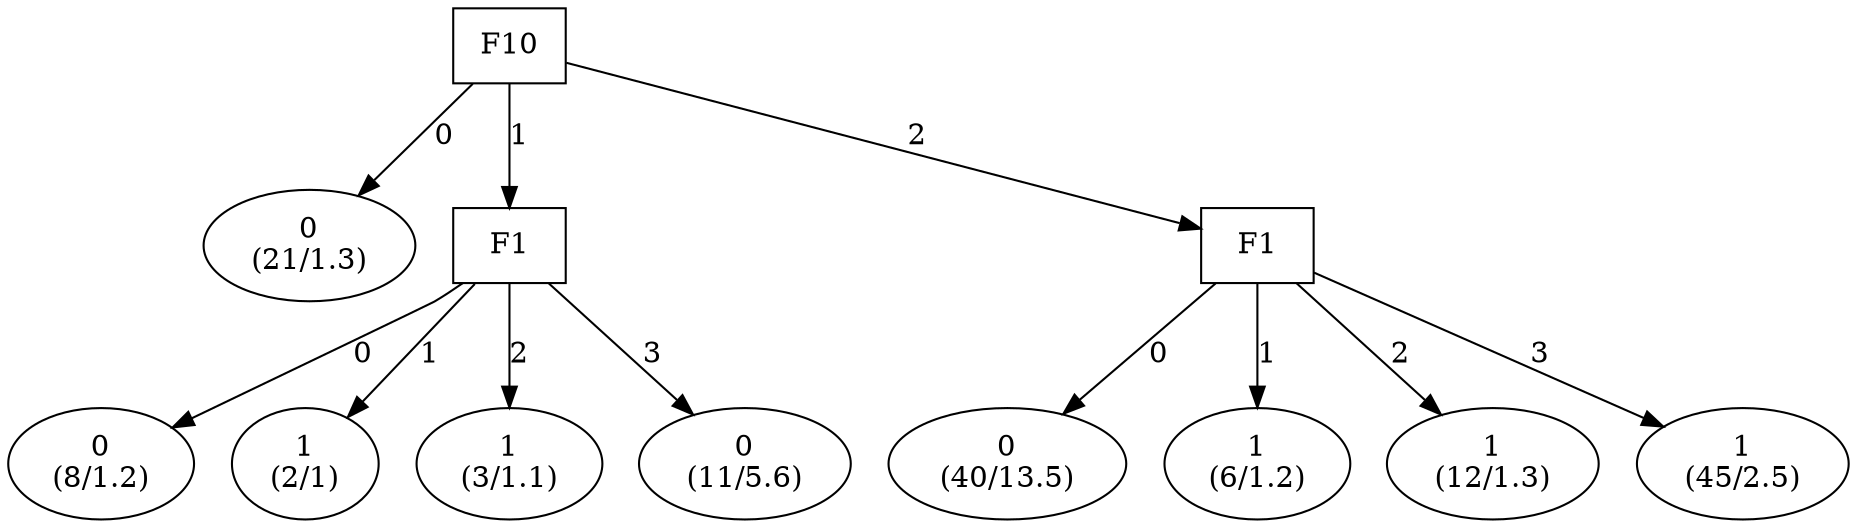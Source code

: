 digraph YaDT {
n0 [ shape=box, label="F10\n"]
n0 -> n1 [label="0"]
n1 [ shape=ellipse, label="0\n(21/1.3)"]
n0 -> n2 [label="1"]
n2 [ shape=box, label="F1\n"]
n2 -> n3 [label="0"]
n3 [ shape=ellipse, label="0\n(8/1.2)"]
n2 -> n4 [label="1"]
n4 [ shape=ellipse, label="1\n(2/1)"]
n2 -> n5 [label="2"]
n5 [ shape=ellipse, label="1\n(3/1.1)"]
n2 -> n6 [label="3"]
n6 [ shape=ellipse, label="0\n(11/5.6)"]
n0 -> n8 [label="2"]
n8 [ shape=box, label="F1\n"]
n8 -> n9 [label="0"]
n9 [ shape=ellipse, label="0\n(40/13.5)"]
n8 -> n10 [label="1"]
n10 [ shape=ellipse, label="1\n(6/1.2)"]
n8 -> n11 [label="2"]
n11 [ shape=ellipse, label="1\n(12/1.3)"]
n8 -> n12 [label="3"]
n12 [ shape=ellipse, label="1\n(45/2.5)"]
}
